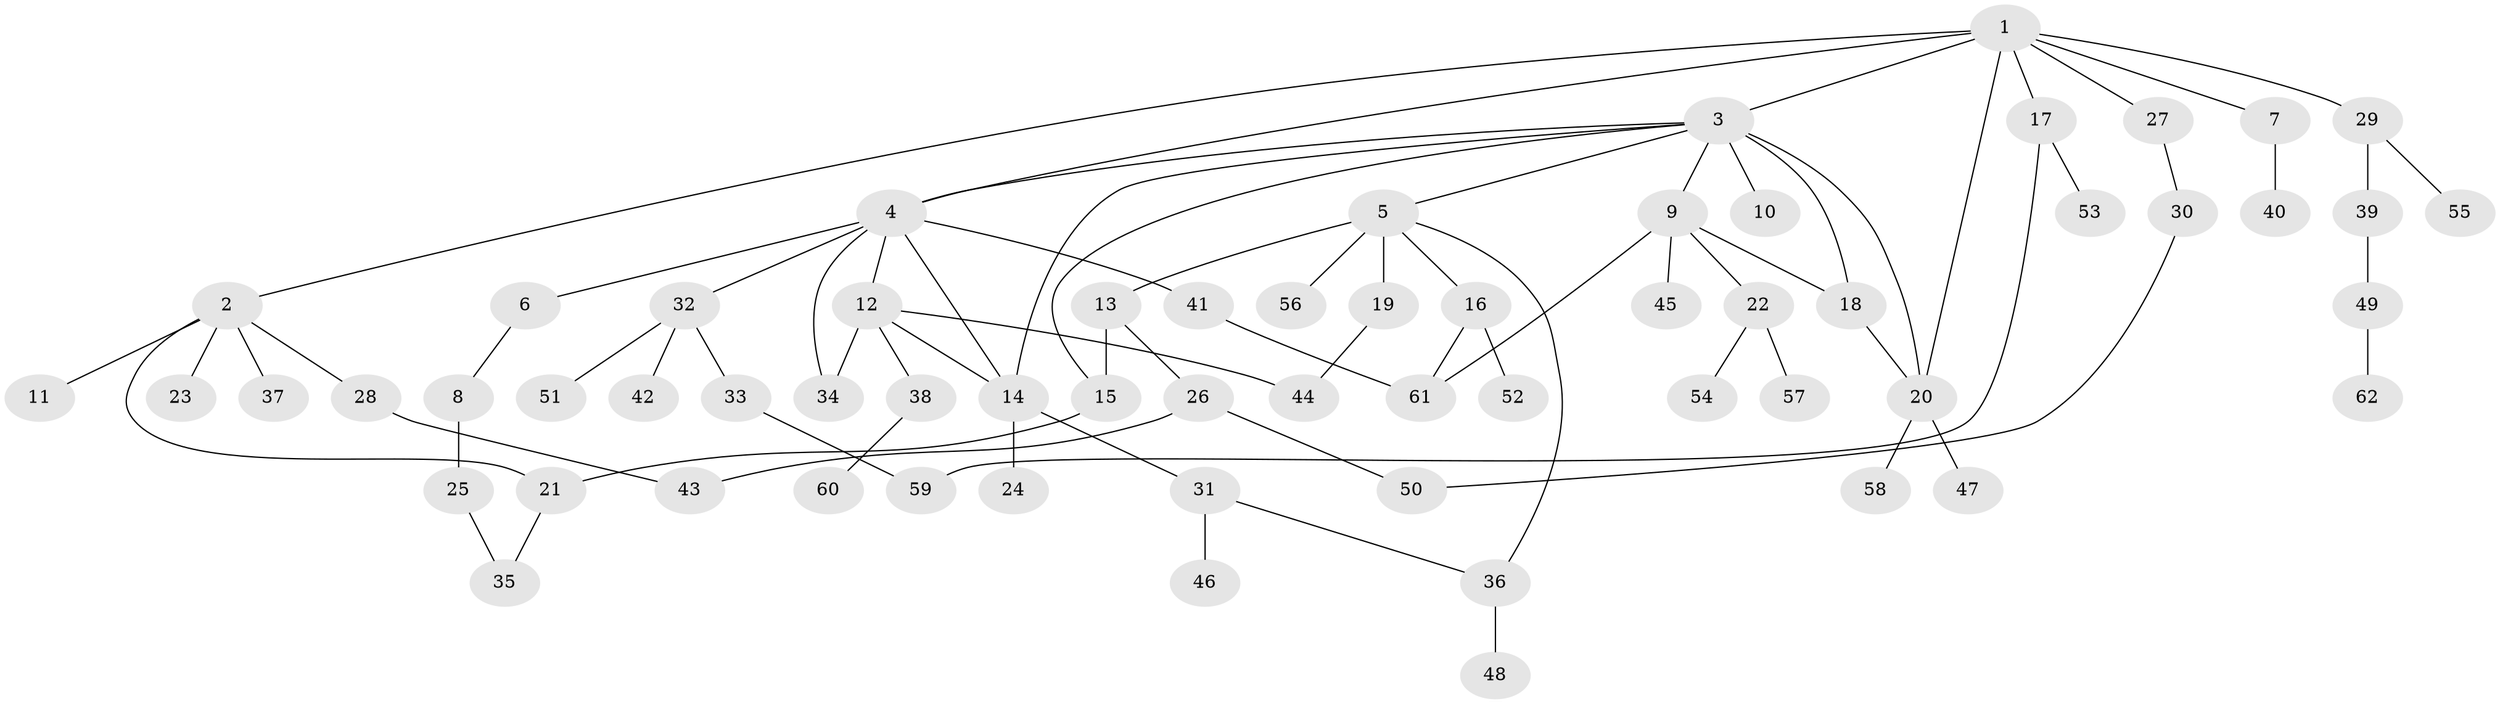 // original degree distribution, {8: 0.024390243902439025, 7: 0.008130081300813009, 9: 0.008130081300813009, 3: 0.17073170731707318, 2: 0.2926829268292683, 4: 0.08130081300813008, 1: 0.3821138211382114, 5: 0.032520325203252036}
// Generated by graph-tools (version 1.1) at 2025/34/03/09/25 02:34:08]
// undirected, 62 vertices, 78 edges
graph export_dot {
graph [start="1"]
  node [color=gray90,style=filled];
  1;
  2;
  3;
  4;
  5;
  6;
  7;
  8;
  9;
  10;
  11;
  12;
  13;
  14;
  15;
  16;
  17;
  18;
  19;
  20;
  21;
  22;
  23;
  24;
  25;
  26;
  27;
  28;
  29;
  30;
  31;
  32;
  33;
  34;
  35;
  36;
  37;
  38;
  39;
  40;
  41;
  42;
  43;
  44;
  45;
  46;
  47;
  48;
  49;
  50;
  51;
  52;
  53;
  54;
  55;
  56;
  57;
  58;
  59;
  60;
  61;
  62;
  1 -- 2 [weight=1.0];
  1 -- 3 [weight=1.0];
  1 -- 4 [weight=1.0];
  1 -- 7 [weight=1.0];
  1 -- 17 [weight=1.0];
  1 -- 20 [weight=1.0];
  1 -- 27 [weight=1.0];
  1 -- 29 [weight=1.0];
  2 -- 11 [weight=1.0];
  2 -- 21 [weight=1.0];
  2 -- 23 [weight=1.0];
  2 -- 28 [weight=1.0];
  2 -- 37 [weight=1.0];
  3 -- 4 [weight=1.0];
  3 -- 5 [weight=1.0];
  3 -- 9 [weight=1.0];
  3 -- 10 [weight=2.0];
  3 -- 14 [weight=1.0];
  3 -- 15 [weight=1.0];
  3 -- 18 [weight=1.0];
  3 -- 20 [weight=1.0];
  4 -- 6 [weight=1.0];
  4 -- 12 [weight=1.0];
  4 -- 14 [weight=1.0];
  4 -- 32 [weight=1.0];
  4 -- 34 [weight=1.0];
  4 -- 41 [weight=1.0];
  5 -- 13 [weight=1.0];
  5 -- 16 [weight=1.0];
  5 -- 19 [weight=2.0];
  5 -- 36 [weight=1.0];
  5 -- 56 [weight=1.0];
  6 -- 8 [weight=1.0];
  7 -- 40 [weight=2.0];
  8 -- 25 [weight=1.0];
  9 -- 18 [weight=1.0];
  9 -- 22 [weight=2.0];
  9 -- 45 [weight=1.0];
  9 -- 61 [weight=1.0];
  12 -- 14 [weight=1.0];
  12 -- 34 [weight=1.0];
  12 -- 38 [weight=1.0];
  12 -- 44 [weight=1.0];
  13 -- 15 [weight=1.0];
  13 -- 26 [weight=1.0];
  14 -- 24 [weight=4.0];
  14 -- 31 [weight=1.0];
  15 -- 21 [weight=1.0];
  16 -- 52 [weight=1.0];
  16 -- 61 [weight=1.0];
  17 -- 53 [weight=1.0];
  17 -- 59 [weight=1.0];
  18 -- 20 [weight=1.0];
  19 -- 44 [weight=1.0];
  20 -- 47 [weight=1.0];
  20 -- 58 [weight=1.0];
  21 -- 35 [weight=1.0];
  22 -- 54 [weight=1.0];
  22 -- 57 [weight=1.0];
  25 -- 35 [weight=1.0];
  26 -- 43 [weight=1.0];
  26 -- 50 [weight=1.0];
  27 -- 30 [weight=1.0];
  28 -- 43 [weight=1.0];
  29 -- 39 [weight=1.0];
  29 -- 55 [weight=1.0];
  30 -- 50 [weight=1.0];
  31 -- 36 [weight=1.0];
  31 -- 46 [weight=1.0];
  32 -- 33 [weight=1.0];
  32 -- 42 [weight=1.0];
  32 -- 51 [weight=1.0];
  33 -- 59 [weight=1.0];
  36 -- 48 [weight=1.0];
  38 -- 60 [weight=1.0];
  39 -- 49 [weight=1.0];
  41 -- 61 [weight=1.0];
  49 -- 62 [weight=1.0];
}
